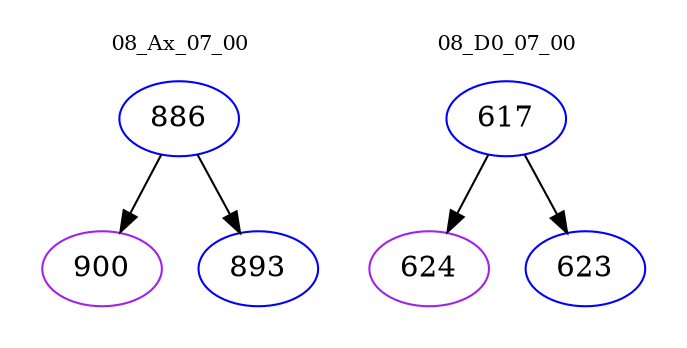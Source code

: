 digraph{
subgraph cluster_0 {
color = white
label = "08_Ax_07_00";
fontsize=10;
T0_886 [label="886", color="blue"]
T0_886 -> T0_900 [color="black"]
T0_900 [label="900", color="purple"]
T0_886 -> T0_893 [color="black"]
T0_893 [label="893", color="blue"]
}
subgraph cluster_1 {
color = white
label = "08_D0_07_00";
fontsize=10;
T1_617 [label="617", color="blue"]
T1_617 -> T1_624 [color="black"]
T1_624 [label="624", color="purple"]
T1_617 -> T1_623 [color="black"]
T1_623 [label="623", color="blue"]
}
}
